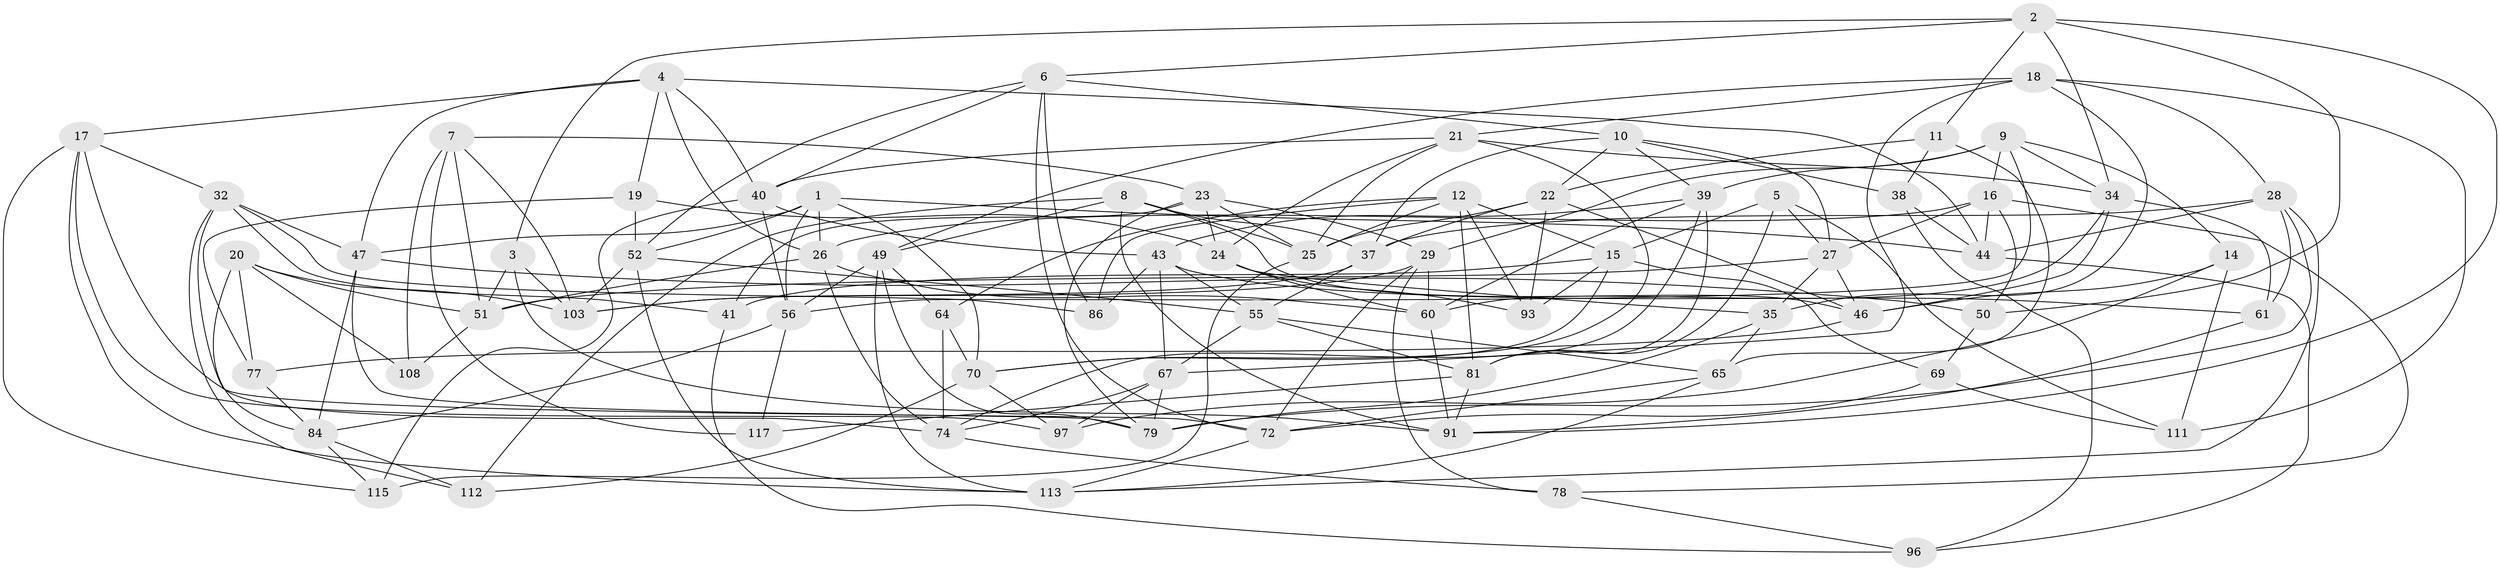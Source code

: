 // Generated by graph-tools (version 1.1) at 2025/24/03/03/25 07:24:23]
// undirected, 72 vertices, 191 edges
graph export_dot {
graph [start="1"]
  node [color=gray90,style=filled];
  1 [super="+30"];
  2 [super="+75"];
  3;
  4 [super="+13"];
  5;
  6 [super="+122"];
  7 [super="+114"];
  8 [super="+48"];
  9 [super="+85"];
  10 [super="+76"];
  11;
  12 [super="+31"];
  14;
  15 [super="+42"];
  16 [super="+45"];
  17 [super="+66"];
  18 [super="+88"];
  19;
  20 [super="+73"];
  21 [super="+100"];
  22 [super="+89"];
  23 [super="+54"];
  24 [super="+82"];
  25 [super="+106"];
  26 [super="+92"];
  27 [super="+53"];
  28 [super="+33"];
  29 [super="+90"];
  32 [super="+57"];
  34 [super="+36"];
  35 [super="+87"];
  37 [super="+71"];
  38;
  39 [super="+95"];
  40 [super="+63"];
  41;
  43 [super="+58"];
  44 [super="+120"];
  46 [super="+80"];
  47 [super="+107"];
  49 [super="+62"];
  50;
  51 [super="+109"];
  52 [super="+59"];
  55 [super="+104"];
  56 [super="+101"];
  60 [super="+68"];
  61;
  64;
  65 [super="+102"];
  67 [super="+83"];
  69;
  70 [super="+98"];
  72 [super="+119"];
  74 [super="+99"];
  77;
  78;
  79 [super="+116"];
  81 [super="+110"];
  84 [super="+118"];
  86;
  91 [super="+94"];
  93;
  96;
  97;
  103 [super="+105"];
  108;
  111;
  112;
  113 [super="+121"];
  115;
  117;
  1 -- 47;
  1 -- 44;
  1 -- 70;
  1 -- 52;
  1 -- 26;
  1 -- 56;
  2 -- 91;
  2 -- 3;
  2 -- 11;
  2 -- 50;
  2 -- 34;
  2 -- 6;
  3 -- 103;
  3 -- 51;
  3 -- 91;
  4 -- 44;
  4 -- 40;
  4 -- 17;
  4 -- 26;
  4 -- 19;
  4 -- 47;
  5 -- 81;
  5 -- 111;
  5 -- 15;
  5 -- 27;
  6 -- 52;
  6 -- 86;
  6 -- 72;
  6 -- 40;
  6 -- 10;
  7 -- 108;
  7 -- 103;
  7 -- 117 [weight=2];
  7 -- 51;
  7 -- 23;
  8 -- 37;
  8 -- 49;
  8 -- 112;
  8 -- 46;
  8 -- 25;
  8 -- 91;
  9 -- 29;
  9 -- 14;
  9 -- 56;
  9 -- 34;
  9 -- 16;
  9 -- 39;
  10 -- 37;
  10 -- 27;
  10 -- 38;
  10 -- 22;
  10 -- 39;
  11 -- 65;
  11 -- 38;
  11 -- 22;
  12 -- 93;
  12 -- 86;
  12 -- 15;
  12 -- 64;
  12 -- 25;
  12 -- 81;
  14 -- 111;
  14 -- 46;
  14 -- 97;
  15 -- 41;
  15 -- 69;
  15 -- 93;
  15 -- 70;
  16 -- 78;
  16 -- 50;
  16 -- 27;
  16 -- 26;
  16 -- 44;
  17 -- 72;
  17 -- 113;
  17 -- 115;
  17 -- 97;
  17 -- 32;
  18 -- 21;
  18 -- 35;
  18 -- 49;
  18 -- 67;
  18 -- 111;
  18 -- 28;
  19 -- 77;
  19 -- 24;
  19 -- 52;
  20 -- 108 [weight=2];
  20 -- 84;
  20 -- 51;
  20 -- 77;
  20 -- 103;
  21 -- 25;
  21 -- 34;
  21 -- 24;
  21 -- 70;
  21 -- 40;
  22 -- 25;
  22 -- 37;
  22 -- 46;
  22 -- 93;
  23 -- 24;
  23 -- 41;
  23 -- 79;
  23 -- 25;
  23 -- 29;
  24 -- 93;
  24 -- 60;
  24 -- 35;
  25 -- 115;
  26 -- 60;
  26 -- 74;
  26 -- 51;
  27 -- 51;
  27 -- 35;
  27 -- 46;
  28 -- 44;
  28 -- 37;
  28 -- 113;
  28 -- 61;
  28 -- 79;
  29 -- 78;
  29 -- 103;
  29 -- 72;
  29 -- 60;
  32 -- 41;
  32 -- 74;
  32 -- 47;
  32 -- 112;
  32 -- 86;
  34 -- 61;
  34 -- 60;
  34 -- 46;
  35 -- 79;
  35 -- 65 [weight=2];
  37 -- 103;
  37 -- 55;
  38 -- 96;
  38 -- 44;
  39 -- 74;
  39 -- 81;
  39 -- 43;
  39 -- 60;
  40 -- 56;
  40 -- 115;
  40 -- 43;
  41 -- 96;
  43 -- 55;
  43 -- 67;
  43 -- 61;
  43 -- 86;
  44 -- 96;
  46 -- 77;
  47 -- 84;
  47 -- 50;
  47 -- 79;
  49 -- 79;
  49 -- 64;
  49 -- 113;
  49 -- 56;
  50 -- 69;
  51 -- 108;
  52 -- 103;
  52 -- 55;
  52 -- 113;
  55 -- 81;
  55 -- 65;
  55 -- 67;
  56 -- 84;
  56 -- 117;
  60 -- 91;
  61 -- 91;
  64 -- 70;
  64 -- 74;
  65 -- 113;
  65 -- 72;
  67 -- 97;
  67 -- 79;
  67 -- 74;
  69 -- 111;
  69 -- 72;
  70 -- 97;
  70 -- 112;
  72 -- 113;
  74 -- 78;
  77 -- 84;
  78 -- 96;
  81 -- 91;
  81 -- 117;
  84 -- 112;
  84 -- 115;
}
